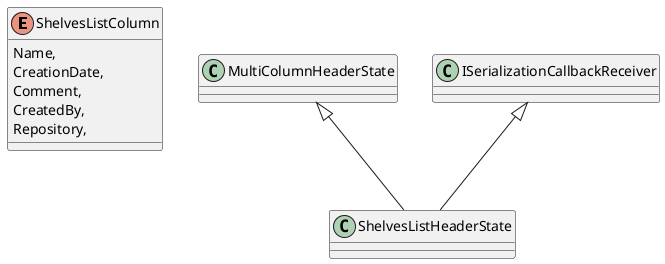 @startuml
enum ShelvesListColumn {
    Name,
    CreationDate,
    Comment,
    CreatedBy,
    Repository,
}
class ShelvesListHeaderState {
}
MultiColumnHeaderState <|-- ShelvesListHeaderState
ISerializationCallbackReceiver <|-- ShelvesListHeaderState
@enduml
